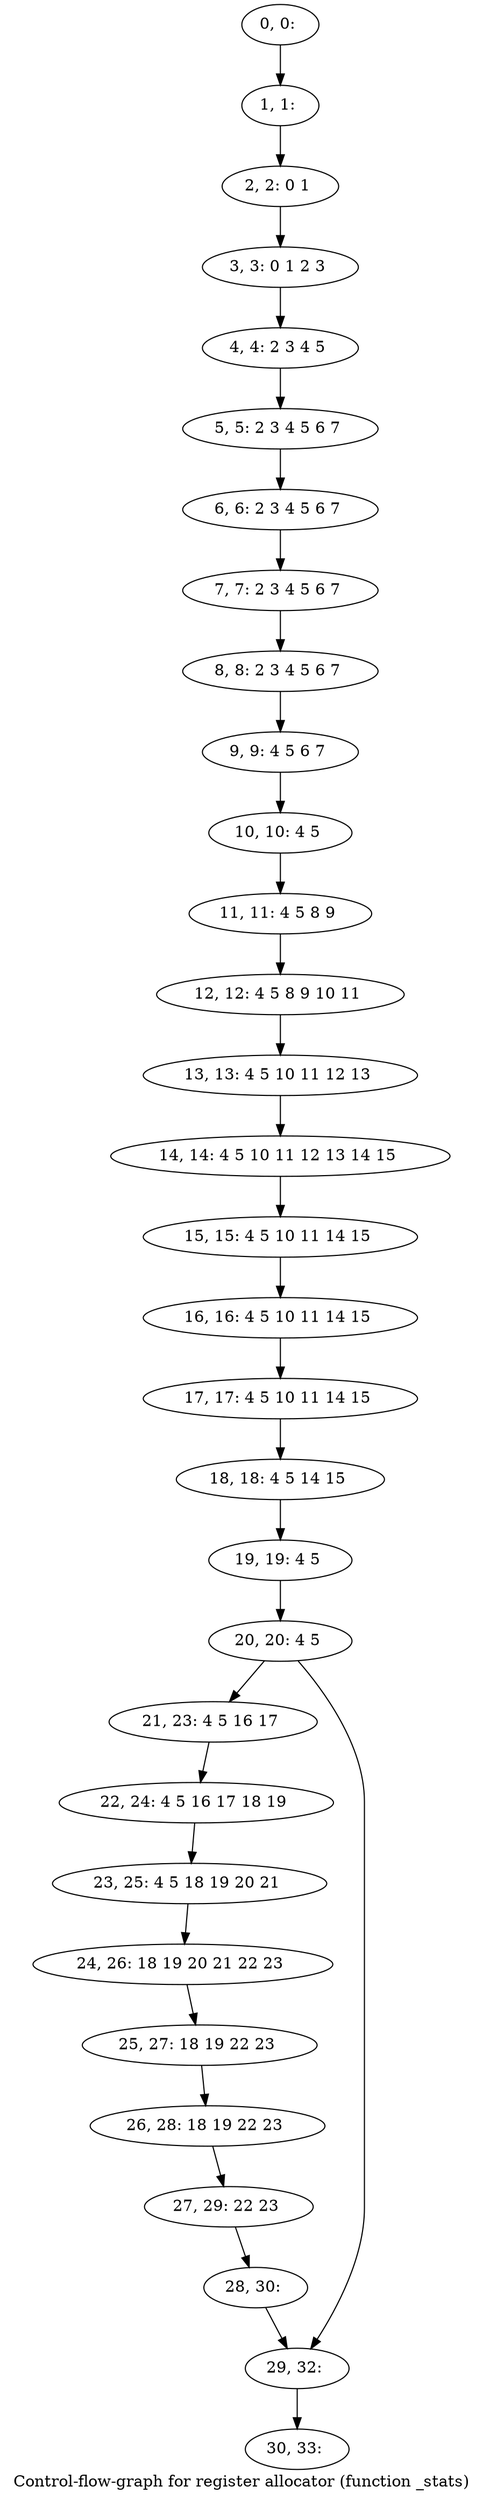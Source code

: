 digraph G {
graph [label="Control-flow-graph for register allocator (function _stats)"]
0[label="0, 0: "];
1[label="1, 1: "];
2[label="2, 2: 0 1 "];
3[label="3, 3: 0 1 2 3 "];
4[label="4, 4: 2 3 4 5 "];
5[label="5, 5: 2 3 4 5 6 7 "];
6[label="6, 6: 2 3 4 5 6 7 "];
7[label="7, 7: 2 3 4 5 6 7 "];
8[label="8, 8: 2 3 4 5 6 7 "];
9[label="9, 9: 4 5 6 7 "];
10[label="10, 10: 4 5 "];
11[label="11, 11: 4 5 8 9 "];
12[label="12, 12: 4 5 8 9 10 11 "];
13[label="13, 13: 4 5 10 11 12 13 "];
14[label="14, 14: 4 5 10 11 12 13 14 15 "];
15[label="15, 15: 4 5 10 11 14 15 "];
16[label="16, 16: 4 5 10 11 14 15 "];
17[label="17, 17: 4 5 10 11 14 15 "];
18[label="18, 18: 4 5 14 15 "];
19[label="19, 19: 4 5 "];
20[label="20, 20: 4 5 "];
21[label="21, 23: 4 5 16 17 "];
22[label="22, 24: 4 5 16 17 18 19 "];
23[label="23, 25: 4 5 18 19 20 21 "];
24[label="24, 26: 18 19 20 21 22 23 "];
25[label="25, 27: 18 19 22 23 "];
26[label="26, 28: 18 19 22 23 "];
27[label="27, 29: 22 23 "];
28[label="28, 30: "];
29[label="29, 32: "];
30[label="30, 33: "];
0->1 ;
1->2 ;
2->3 ;
3->4 ;
4->5 ;
5->6 ;
6->7 ;
7->8 ;
8->9 ;
9->10 ;
10->11 ;
11->12 ;
12->13 ;
13->14 ;
14->15 ;
15->16 ;
16->17 ;
17->18 ;
18->19 ;
19->20 ;
20->21 ;
20->29 ;
21->22 ;
22->23 ;
23->24 ;
24->25 ;
25->26 ;
26->27 ;
27->28 ;
28->29 ;
29->30 ;
}
